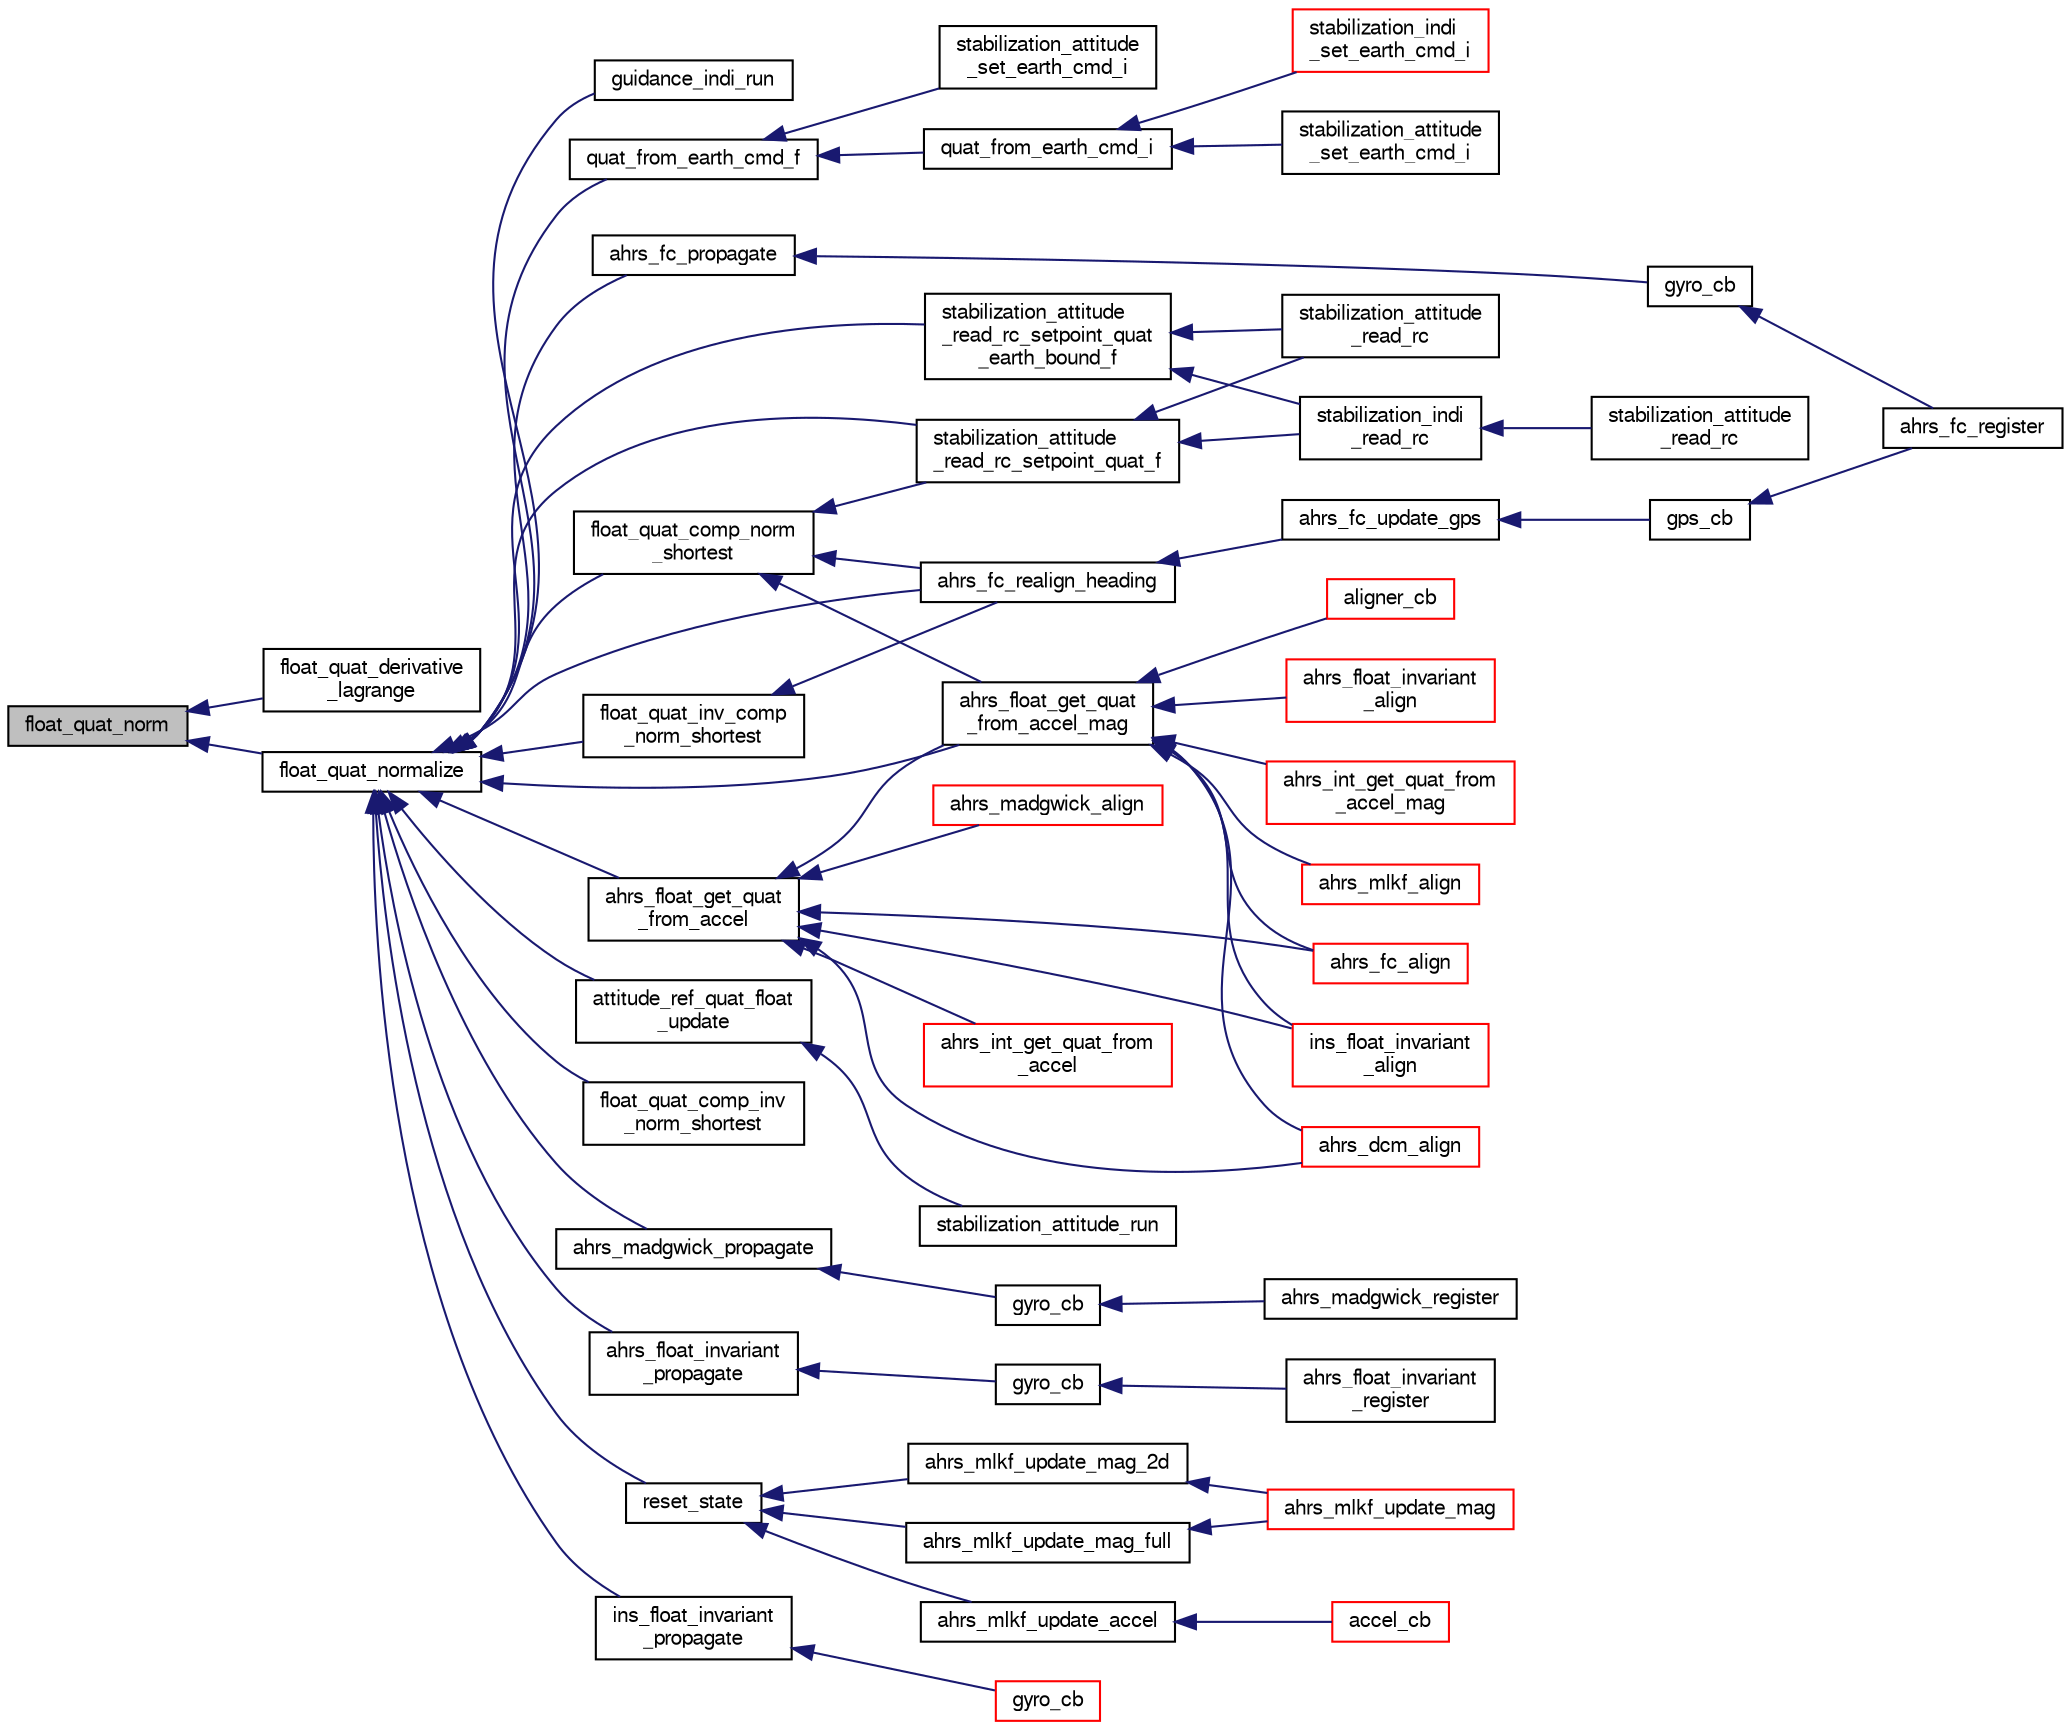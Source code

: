 digraph "float_quat_norm"
{
  edge [fontname="FreeSans",fontsize="10",labelfontname="FreeSans",labelfontsize="10"];
  node [fontname="FreeSans",fontsize="10",shape=record];
  rankdir="LR";
  Node1 [label="float_quat_norm",height=0.2,width=0.4,color="black", fillcolor="grey75", style="filled", fontcolor="black"];
  Node1 -> Node2 [dir="back",color="midnightblue",fontsize="10",style="solid",fontname="FreeSans"];
  Node2 [label="float_quat_derivative\l_lagrange",height=0.2,width=0.4,color="black", fillcolor="white", style="filled",URL="$group__math__algebra__float.html#ga643c5c972d01cc3d86d88b3fc23f55f3",tooltip="Quaternion derivative from rotational velocity with Lagrange multiplier. "];
  Node1 -> Node3 [dir="back",color="midnightblue",fontsize="10",style="solid",fontname="FreeSans"];
  Node3 [label="float_quat_normalize",height=0.2,width=0.4,color="black", fillcolor="white", style="filled",URL="$group__math__algebra__float.html#ga010393da7c94f197d0161a0071862041"];
  Node3 -> Node4 [dir="back",color="midnightblue",fontsize="10",style="solid",fontname="FreeSans"];
  Node4 [label="guidance_indi_run",height=0.2,width=0.4,color="black", fillcolor="white", style="filled",URL="$guidance__indi__hybrid_8c.html#afa3b5095f6b5beadbb8662d3b3519bc9"];
  Node3 -> Node5 [dir="back",color="midnightblue",fontsize="10",style="solid",fontname="FreeSans"];
  Node5 [label="quat_from_earth_cmd_f",height=0.2,width=0.4,color="black", fillcolor="white", style="filled",URL="$stabilization__attitude__quat__transformations_8h.html#a875d6ee5cde39474c4ce13dd340cb262"];
  Node5 -> Node6 [dir="back",color="midnightblue",fontsize="10",style="solid",fontname="FreeSans"];
  Node6 [label="quat_from_earth_cmd_i",height=0.2,width=0.4,color="black", fillcolor="white", style="filled",URL="$stabilization__attitude__quat__transformations_8h.html#acfb3bfa8af4aebad848717cd26aa78ee"];
  Node6 -> Node7 [dir="back",color="midnightblue",fontsize="10",style="solid",fontname="FreeSans"];
  Node7 [label="stabilization_attitude\l_set_earth_cmd_i",height=0.2,width=0.4,color="black", fillcolor="white", style="filled",URL="$stabilization__attitude__heli__indi_8c.html#ada3ef183c206d08fd0a902adc118f542"];
  Node6 -> Node8 [dir="back",color="midnightblue",fontsize="10",style="solid",fontname="FreeSans"];
  Node8 [label="stabilization_indi\l_set_earth_cmd_i",height=0.2,width=0.4,color="red", fillcolor="white", style="filled",URL="$stabilization__indi__simple_8h.html#a487bd4ac66f844d9d1adfb696f950604",tooltip="Set attitude setpoint from command in earth axes. "];
  Node5 -> Node9 [dir="back",color="midnightblue",fontsize="10",style="solid",fontname="FreeSans"];
  Node9 [label="stabilization_attitude\l_set_earth_cmd_i",height=0.2,width=0.4,color="black", fillcolor="white", style="filled",URL="$stabilization__attitude__quat__float_8c.html#ada3ef183c206d08fd0a902adc118f542"];
  Node3 -> Node10 [dir="back",color="midnightblue",fontsize="10",style="solid",fontname="FreeSans"];
  Node10 [label="stabilization_attitude\l_read_rc_setpoint_quat_f",height=0.2,width=0.4,color="black", fillcolor="white", style="filled",URL="$stabilization__attitude__rc__setpoint_8h.html#a7e0d148d1e5210bb1b299163d77daa4a",tooltip="Read attitude setpoint from RC as quaternion Interprets the stick positions as axes. "];
  Node10 -> Node11 [dir="back",color="midnightblue",fontsize="10",style="solid",fontname="FreeSans"];
  Node11 [label="stabilization_attitude\l_read_rc",height=0.2,width=0.4,color="black", fillcolor="white", style="filled",URL="$stabilization__attitude__heli__indi_8c.html#ad17347abf36f7dfc4abb0218f10b5f09"];
  Node10 -> Node12 [dir="back",color="midnightblue",fontsize="10",style="solid",fontname="FreeSans"];
  Node12 [label="stabilization_indi\l_read_rc",height=0.2,width=0.4,color="black", fillcolor="white", style="filled",URL="$stabilization__indi__simple_8h.html#a12143cafcad8c2db6f07b2cc072851d5",tooltip="This function reads rc commands. "];
  Node12 -> Node13 [dir="back",color="midnightblue",fontsize="10",style="solid",fontname="FreeSans"];
  Node13 [label="stabilization_attitude\l_read_rc",height=0.2,width=0.4,color="black", fillcolor="white", style="filled",URL="$stabilization__attitude__quat__indi_8c.html#ad17347abf36f7dfc4abb0218f10b5f09"];
  Node3 -> Node14 [dir="back",color="midnightblue",fontsize="10",style="solid",fontname="FreeSans"];
  Node14 [label="stabilization_attitude\l_read_rc_setpoint_quat\l_earth_bound_f",height=0.2,width=0.4,color="black", fillcolor="white", style="filled",URL="$stabilization__attitude__rc__setpoint_8h.html#a67c7c9ce5526222ceb3f422269fc8f47"];
  Node14 -> Node11 [dir="back",color="midnightblue",fontsize="10",style="solid",fontname="FreeSans"];
  Node14 -> Node12 [dir="back",color="midnightblue",fontsize="10",style="solid",fontname="FreeSans"];
  Node3 -> Node15 [dir="back",color="midnightblue",fontsize="10",style="solid",fontname="FreeSans"];
  Node15 [label="attitude_ref_quat_float\l_update",height=0.2,width=0.4,color="black", fillcolor="white", style="filled",URL="$stabilization__attitude__ref__quat__float_8h.html#a6246617981d4269af34291dafdd9f1e3"];
  Node15 -> Node16 [dir="back",color="midnightblue",fontsize="10",style="solid",fontname="FreeSans"];
  Node16 [label="stabilization_attitude_run",height=0.2,width=0.4,color="black", fillcolor="white", style="filled",URL="$stabilization__attitude__quat__float_8c.html#a18a45e70bf2fae908ece863a764f777b"];
  Node3 -> Node17 [dir="back",color="midnightblue",fontsize="10",style="solid",fontname="FreeSans"];
  Node17 [label="float_quat_comp_norm\l_shortest",height=0.2,width=0.4,color="black", fillcolor="white", style="filled",URL="$group__math__algebra__float.html#ga1046209eec005141af05e1098b559487",tooltip="Composition (multiplication) of two quaternions with normalization. "];
  Node17 -> Node18 [dir="back",color="midnightblue",fontsize="10",style="solid",fontname="FreeSans"];
  Node18 [label="ahrs_fc_realign_heading",height=0.2,width=0.4,color="black", fillcolor="white", style="filled",URL="$ahrs__float__cmpl_8h.html#aaabc7dc5bd1a6623dfd6b6642badcb1c",tooltip="Hard reset yaw to a heading. "];
  Node18 -> Node19 [dir="back",color="midnightblue",fontsize="10",style="solid",fontname="FreeSans"];
  Node19 [label="ahrs_fc_update_gps",height=0.2,width=0.4,color="black", fillcolor="white", style="filled",URL="$ahrs__float__cmpl_8h.html#ad866a4c74ddf87b458a8cadc7a002ef2"];
  Node19 -> Node20 [dir="back",color="midnightblue",fontsize="10",style="solid",fontname="FreeSans"];
  Node20 [label="gps_cb",height=0.2,width=0.4,color="black", fillcolor="white", style="filled",URL="$ahrs__float__cmpl__wrapper_8c.html#a1c1656ce80fe1f1ad49fea691164dbf8"];
  Node20 -> Node21 [dir="back",color="midnightblue",fontsize="10",style="solid",fontname="FreeSans"];
  Node21 [label="ahrs_fc_register",height=0.2,width=0.4,color="black", fillcolor="white", style="filled",URL="$ahrs__float__cmpl__wrapper_8h.html#aa47cd2e2f95362dd732bac1f275344e0"];
  Node17 -> Node22 [dir="back",color="midnightblue",fontsize="10",style="solid",fontname="FreeSans"];
  Node22 [label="ahrs_float_get_quat\l_from_accel_mag",height=0.2,width=0.4,color="black", fillcolor="white", style="filled",URL="$ahrs__float__utils_8h.html#a417a9a4e580b992140640e70992a2a01"];
  Node22 -> Node23 [dir="back",color="midnightblue",fontsize="10",style="solid",fontname="FreeSans"];
  Node23 [label="ahrs_dcm_align",height=0.2,width=0.4,color="red", fillcolor="white", style="filled",URL="$ahrs__float__dcm_8h.html#ac19ef4cf9dfcc61561addd93a8c41a5e"];
  Node22 -> Node24 [dir="back",color="midnightblue",fontsize="10",style="solid",fontname="FreeSans"];
  Node24 [label="ahrs_fc_align",height=0.2,width=0.4,color="red", fillcolor="white", style="filled",URL="$ahrs__float__cmpl_8h.html#a8bb0e2116dd6b4bf9a3fa0caa3f97d27"];
  Node22 -> Node25 [dir="back",color="midnightblue",fontsize="10",style="solid",fontname="FreeSans"];
  Node25 [label="ahrs_float_invariant\l_align",height=0.2,width=0.4,color="red", fillcolor="white", style="filled",URL="$ahrs__float__invariant_8h.html#a4111f176cb3e28593c2ff388169a86f9"];
  Node22 -> Node26 [dir="back",color="midnightblue",fontsize="10",style="solid",fontname="FreeSans"];
  Node26 [label="ahrs_int_get_quat_from\l_accel_mag",height=0.2,width=0.4,color="red", fillcolor="white", style="filled",URL="$ahrs__int__utils_8h.html#a8ea9794c15ad84b2a289385d4a431f60"];
  Node22 -> Node27 [dir="back",color="midnightblue",fontsize="10",style="solid",fontname="FreeSans"];
  Node27 [label="ahrs_mlkf_align",height=0.2,width=0.4,color="red", fillcolor="white", style="filled",URL="$ahrs__float__mlkf_8h.html#a65cd8d47048c1cdc4aced2e5a4ce79e2"];
  Node22 -> Node28 [dir="back",color="midnightblue",fontsize="10",style="solid",fontname="FreeSans"];
  Node28 [label="aligner_cb",height=0.2,width=0.4,color="red", fillcolor="white", style="filled",URL="$ins__mekf__wind__wrapper_8c.html#abb508f672663ab1485eae5b9e1799f21"];
  Node22 -> Node29 [dir="back",color="midnightblue",fontsize="10",style="solid",fontname="FreeSans"];
  Node29 [label="ins_float_invariant\l_align",height=0.2,width=0.4,color="red", fillcolor="white", style="filled",URL="$ins__float__invariant_8h.html#a20f38b74cafe0e2f82412fe7a66dc806"];
  Node17 -> Node10 [dir="back",color="midnightblue",fontsize="10",style="solid",fontname="FreeSans"];
  Node3 -> Node30 [dir="back",color="midnightblue",fontsize="10",style="solid",fontname="FreeSans"];
  Node30 [label="float_quat_comp_inv\l_norm_shortest",height=0.2,width=0.4,color="black", fillcolor="white", style="filled",URL="$group__math__algebra__float.html#ga702e4347a599d0f6c4003e347bde3825",tooltip="Composition (multiplication) of two quaternions with normalization. "];
  Node3 -> Node31 [dir="back",color="midnightblue",fontsize="10",style="solid",fontname="FreeSans"];
  Node31 [label="float_quat_inv_comp\l_norm_shortest",height=0.2,width=0.4,color="black", fillcolor="white", style="filled",URL="$group__math__algebra__float.html#ga154c3d68389b47e11fcdace73b1d75a7",tooltip="Composition (multiplication) of two quaternions with normalization. "];
  Node31 -> Node18 [dir="back",color="midnightblue",fontsize="10",style="solid",fontname="FreeSans"];
  Node3 -> Node32 [dir="back",color="midnightblue",fontsize="10",style="solid",fontname="FreeSans"];
  Node32 [label="ahrs_madgwick_propagate",height=0.2,width=0.4,color="black", fillcolor="white", style="filled",URL="$ahrs__madgwick_8h.html#a1983ce3f538a01c2cb88609d5bcc33e2"];
  Node32 -> Node33 [dir="back",color="midnightblue",fontsize="10",style="solid",fontname="FreeSans"];
  Node33 [label="gyro_cb",height=0.2,width=0.4,color="black", fillcolor="white", style="filled",URL="$ahrs__madgwick__wrapper_8c.html#a47e1ea35fdb43af72537c6c9f38b889d",tooltip="Call ahrs_madgwick_propagate on new gyro measurements. "];
  Node33 -> Node34 [dir="back",color="midnightblue",fontsize="10",style="solid",fontname="FreeSans"];
  Node34 [label="ahrs_madgwick_register",height=0.2,width=0.4,color="black", fillcolor="white", style="filled",URL="$ahrs__madgwick__wrapper_8h.html#aba61b0738249ab4a910d0b8b9c56a897"];
  Node3 -> Node35 [dir="back",color="midnightblue",fontsize="10",style="solid",fontname="FreeSans"];
  Node35 [label="ahrs_fc_propagate",height=0.2,width=0.4,color="black", fillcolor="white", style="filled",URL="$ahrs__float__cmpl_8h.html#aa0c9aade7383706d2716fed5f138edb2"];
  Node35 -> Node36 [dir="back",color="midnightblue",fontsize="10",style="solid",fontname="FreeSans"];
  Node36 [label="gyro_cb",height=0.2,width=0.4,color="black", fillcolor="white", style="filled",URL="$ahrs__float__cmpl__wrapper_8c.html#a47e1ea35fdb43af72537c6c9f38b889d"];
  Node36 -> Node21 [dir="back",color="midnightblue",fontsize="10",style="solid",fontname="FreeSans"];
  Node3 -> Node18 [dir="back",color="midnightblue",fontsize="10",style="solid",fontname="FreeSans"];
  Node3 -> Node37 [dir="back",color="midnightblue",fontsize="10",style="solid",fontname="FreeSans"];
  Node37 [label="ahrs_float_invariant\l_propagate",height=0.2,width=0.4,color="black", fillcolor="white", style="filled",URL="$ahrs__float__invariant_8h.html#ace7071aaa0f0096495824e48e2e240ff"];
  Node37 -> Node38 [dir="back",color="midnightblue",fontsize="10",style="solid",fontname="FreeSans"];
  Node38 [label="gyro_cb",height=0.2,width=0.4,color="black", fillcolor="white", style="filled",URL="$ahrs__float__invariant__wrapper_8c.html#a47e1ea35fdb43af72537c6c9f38b889d",tooltip="Call ahrs_float_invariant_propagate on new gyro measurements. "];
  Node38 -> Node39 [dir="back",color="midnightblue",fontsize="10",style="solid",fontname="FreeSans"];
  Node39 [label="ahrs_float_invariant\l_register",height=0.2,width=0.4,color="black", fillcolor="white", style="filled",URL="$ahrs__float__invariant__wrapper_8h.html#af929b6f9cb8695819d29bdacca1f24f0"];
  Node3 -> Node40 [dir="back",color="midnightblue",fontsize="10",style="solid",fontname="FreeSans"];
  Node40 [label="reset_state",height=0.2,width=0.4,color="black", fillcolor="white", style="filled",URL="$ahrs__float__mlkf_8c.html#a9fbef29f6a0a976770a3055c37a35d95",tooltip="Incorporate errors to reference and zeros state. "];
  Node40 -> Node41 [dir="back",color="midnightblue",fontsize="10",style="solid",fontname="FreeSans"];
  Node41 [label="ahrs_mlkf_update_accel",height=0.2,width=0.4,color="black", fillcolor="white", style="filled",URL="$ahrs__float__mlkf_8h.html#a49d6b43615e971ee5f098c86c2cf0edb"];
  Node41 -> Node42 [dir="back",color="midnightblue",fontsize="10",style="solid",fontname="FreeSans"];
  Node42 [label="accel_cb",height=0.2,width=0.4,color="red", fillcolor="white", style="filled",URL="$ahrs__float__mlkf__wrapper_8c.html#aacd6b1869f263f90a6f1fbe777a87793"];
  Node40 -> Node43 [dir="back",color="midnightblue",fontsize="10",style="solid",fontname="FreeSans"];
  Node43 [label="ahrs_mlkf_update_mag_2d",height=0.2,width=0.4,color="black", fillcolor="white", style="filled",URL="$ahrs__float__mlkf_8h.html#ab8a1a207877996d1ef506ad18510795e"];
  Node43 -> Node44 [dir="back",color="midnightblue",fontsize="10",style="solid",fontname="FreeSans"];
  Node44 [label="ahrs_mlkf_update_mag",height=0.2,width=0.4,color="red", fillcolor="white", style="filled",URL="$ahrs__float__mlkf_8h.html#a00e729bc2030aaee57ec7be58f58f569"];
  Node40 -> Node45 [dir="back",color="midnightblue",fontsize="10",style="solid",fontname="FreeSans"];
  Node45 [label="ahrs_mlkf_update_mag_full",height=0.2,width=0.4,color="black", fillcolor="white", style="filled",URL="$ahrs__float__mlkf_8h.html#a7bb2235206c421516cfa4884d287fc65"];
  Node45 -> Node44 [dir="back",color="midnightblue",fontsize="10",style="solid",fontname="FreeSans"];
  Node3 -> Node46 [dir="back",color="midnightblue",fontsize="10",style="solid",fontname="FreeSans"];
  Node46 [label="ahrs_float_get_quat\l_from_accel",height=0.2,width=0.4,color="black", fillcolor="white", style="filled",URL="$ahrs__float__utils_8h.html#ab9b9f47127bec250cb42814794dda184",tooltip="Compute a quaternion representing roll and pitch from an accelerometer measurement. "];
  Node46 -> Node23 [dir="back",color="midnightblue",fontsize="10",style="solid",fontname="FreeSans"];
  Node46 -> Node24 [dir="back",color="midnightblue",fontsize="10",style="solid",fontname="FreeSans"];
  Node46 -> Node22 [dir="back",color="midnightblue",fontsize="10",style="solid",fontname="FreeSans"];
  Node46 -> Node47 [dir="back",color="midnightblue",fontsize="10",style="solid",fontname="FreeSans"];
  Node47 [label="ahrs_int_get_quat_from\l_accel",height=0.2,width=0.4,color="red", fillcolor="white", style="filled",URL="$ahrs__int__utils_8h.html#a01b7d1167e626e382675619369a1fc49"];
  Node46 -> Node48 [dir="back",color="midnightblue",fontsize="10",style="solid",fontname="FreeSans"];
  Node48 [label="ahrs_madgwick_align",height=0.2,width=0.4,color="red", fillcolor="white", style="filled",URL="$ahrs__madgwick_8h.html#aad35ef1d8e209a830a0c77d488e56dcc"];
  Node46 -> Node29 [dir="back",color="midnightblue",fontsize="10",style="solid",fontname="FreeSans"];
  Node3 -> Node22 [dir="back",color="midnightblue",fontsize="10",style="solid",fontname="FreeSans"];
  Node3 -> Node49 [dir="back",color="midnightblue",fontsize="10",style="solid",fontname="FreeSans"];
  Node49 [label="ins_float_invariant\l_propagate",height=0.2,width=0.4,color="black", fillcolor="white", style="filled",URL="$ins__float__invariant_8h.html#a3295f5f304de90dd15c0465967c3b89f"];
  Node49 -> Node50 [dir="back",color="midnightblue",fontsize="10",style="solid",fontname="FreeSans"];
  Node50 [label="gyro_cb",height=0.2,width=0.4,color="red", fillcolor="white", style="filled",URL="$ins__float__invariant__wrapper_8c.html#a47e1ea35fdb43af72537c6c9f38b889d",tooltip="Call ins_float_invariant_propagate on new gyro measurements. "];
}
